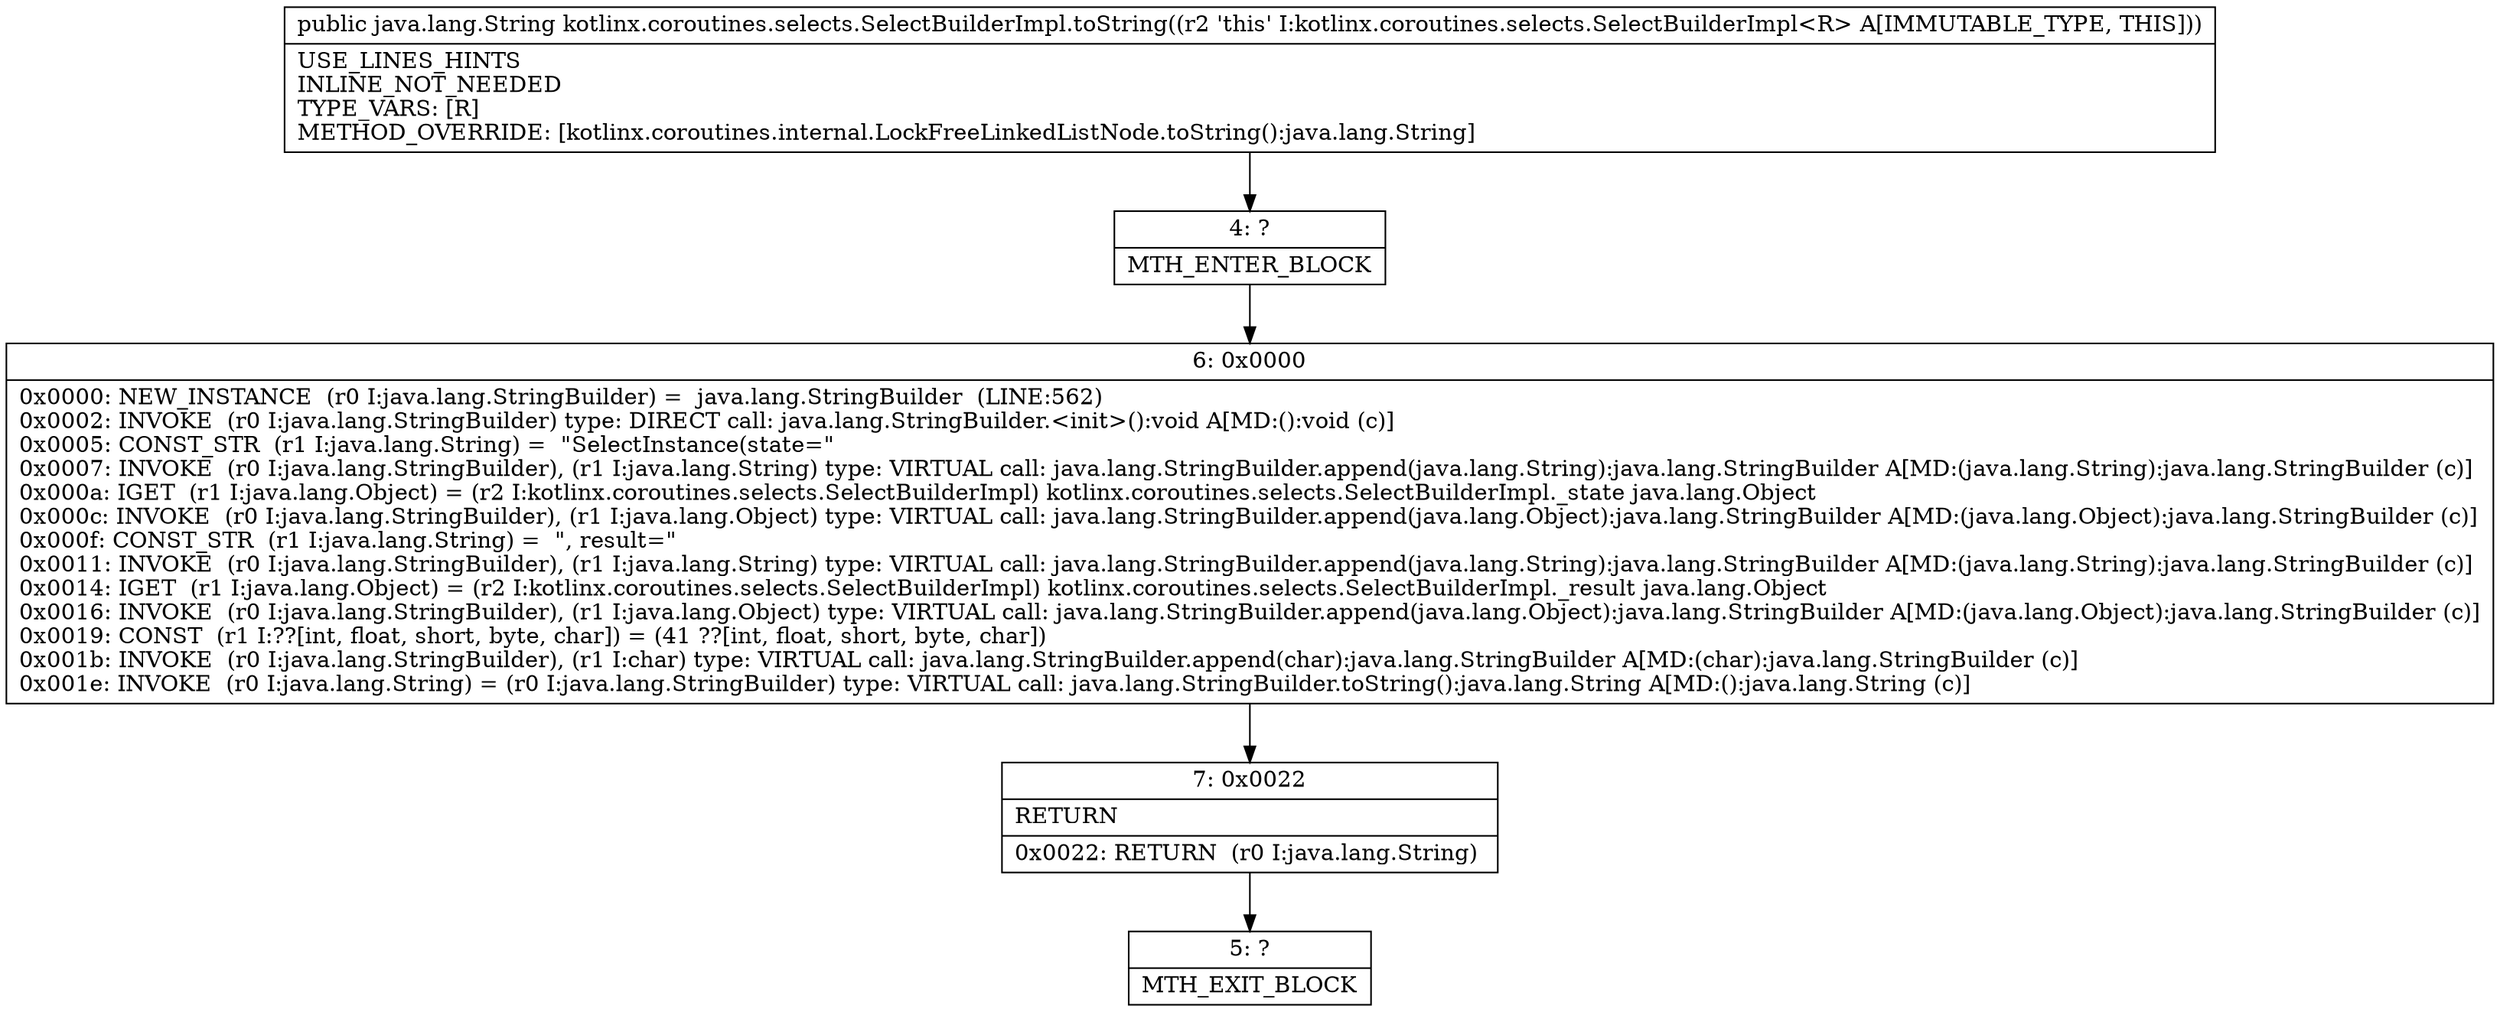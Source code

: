 digraph "CFG forkotlinx.coroutines.selects.SelectBuilderImpl.toString()Ljava\/lang\/String;" {
Node_4 [shape=record,label="{4\:\ ?|MTH_ENTER_BLOCK\l}"];
Node_6 [shape=record,label="{6\:\ 0x0000|0x0000: NEW_INSTANCE  (r0 I:java.lang.StringBuilder) =  java.lang.StringBuilder  (LINE:562)\l0x0002: INVOKE  (r0 I:java.lang.StringBuilder) type: DIRECT call: java.lang.StringBuilder.\<init\>():void A[MD:():void (c)]\l0x0005: CONST_STR  (r1 I:java.lang.String) =  \"SelectInstance(state=\" \l0x0007: INVOKE  (r0 I:java.lang.StringBuilder), (r1 I:java.lang.String) type: VIRTUAL call: java.lang.StringBuilder.append(java.lang.String):java.lang.StringBuilder A[MD:(java.lang.String):java.lang.StringBuilder (c)]\l0x000a: IGET  (r1 I:java.lang.Object) = (r2 I:kotlinx.coroutines.selects.SelectBuilderImpl) kotlinx.coroutines.selects.SelectBuilderImpl._state java.lang.Object \l0x000c: INVOKE  (r0 I:java.lang.StringBuilder), (r1 I:java.lang.Object) type: VIRTUAL call: java.lang.StringBuilder.append(java.lang.Object):java.lang.StringBuilder A[MD:(java.lang.Object):java.lang.StringBuilder (c)]\l0x000f: CONST_STR  (r1 I:java.lang.String) =  \", result=\" \l0x0011: INVOKE  (r0 I:java.lang.StringBuilder), (r1 I:java.lang.String) type: VIRTUAL call: java.lang.StringBuilder.append(java.lang.String):java.lang.StringBuilder A[MD:(java.lang.String):java.lang.StringBuilder (c)]\l0x0014: IGET  (r1 I:java.lang.Object) = (r2 I:kotlinx.coroutines.selects.SelectBuilderImpl) kotlinx.coroutines.selects.SelectBuilderImpl._result java.lang.Object \l0x0016: INVOKE  (r0 I:java.lang.StringBuilder), (r1 I:java.lang.Object) type: VIRTUAL call: java.lang.StringBuilder.append(java.lang.Object):java.lang.StringBuilder A[MD:(java.lang.Object):java.lang.StringBuilder (c)]\l0x0019: CONST  (r1 I:??[int, float, short, byte, char]) = (41 ??[int, float, short, byte, char]) \l0x001b: INVOKE  (r0 I:java.lang.StringBuilder), (r1 I:char) type: VIRTUAL call: java.lang.StringBuilder.append(char):java.lang.StringBuilder A[MD:(char):java.lang.StringBuilder (c)]\l0x001e: INVOKE  (r0 I:java.lang.String) = (r0 I:java.lang.StringBuilder) type: VIRTUAL call: java.lang.StringBuilder.toString():java.lang.String A[MD:():java.lang.String (c)]\l}"];
Node_7 [shape=record,label="{7\:\ 0x0022|RETURN\l|0x0022: RETURN  (r0 I:java.lang.String) \l}"];
Node_5 [shape=record,label="{5\:\ ?|MTH_EXIT_BLOCK\l}"];
MethodNode[shape=record,label="{public java.lang.String kotlinx.coroutines.selects.SelectBuilderImpl.toString((r2 'this' I:kotlinx.coroutines.selects.SelectBuilderImpl\<R\> A[IMMUTABLE_TYPE, THIS]))  | USE_LINES_HINTS\lINLINE_NOT_NEEDED\lTYPE_VARS: [R]\lMETHOD_OVERRIDE: [kotlinx.coroutines.internal.LockFreeLinkedListNode.toString():java.lang.String]\l}"];
MethodNode -> Node_4;Node_4 -> Node_6;
Node_6 -> Node_7;
Node_7 -> Node_5;
}

